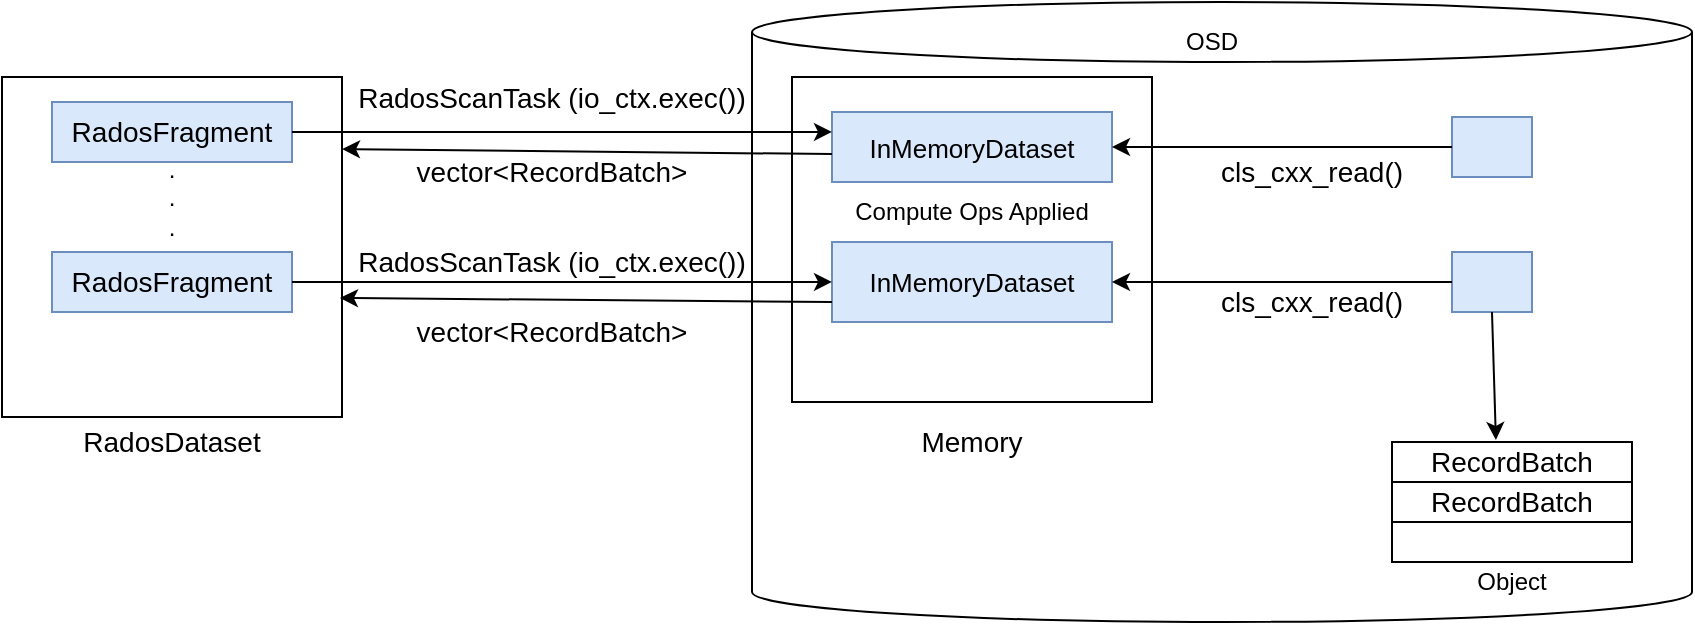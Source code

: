 <mxfile version="13.6.10" type="github">
  <diagram id="15WnuG5AwdH6QXES573Q" name="Page-1">
    <mxGraphModel dx="946" dy="429" grid="1" gridSize="10" guides="1" tooltips="1" connect="1" arrows="1" fold="1" page="1" pageScale="1" pageWidth="1169" pageHeight="827" math="0" shadow="0">
      <root>
        <mxCell id="0" />
        <mxCell id="1" parent="0" />
        <mxCell id="0yRWITcgKIYgQ3G4mCgw-69" value="" style="whiteSpace=wrap;html=1;aspect=fixed;" vertex="1" parent="1">
          <mxGeometry x="465" y="125" width="205" height="205" as="geometry" />
        </mxCell>
        <mxCell id="0yRWITcgKIYgQ3G4mCgw-1" value="" style="whiteSpace=wrap;html=1;aspect=fixed;" vertex="1" parent="1">
          <mxGeometry x="85" y="137.5" width="170" height="170" as="geometry" />
        </mxCell>
        <mxCell id="0yRWITcgKIYgQ3G4mCgw-2" value="" style="whiteSpace=wrap;html=1;aspect=fixed;" vertex="1" parent="1">
          <mxGeometry x="500" y="140" width="170" height="170" as="geometry" />
        </mxCell>
        <mxCell id="0yRWITcgKIYgQ3G4mCgw-3" value="&lt;font style=&quot;font-size: 14px&quot;&gt;RadosFragment&lt;/font&gt;" style="rounded=0;whiteSpace=wrap;html=1;fillColor=#dae8fc;strokeColor=#6c8ebf;" vertex="1" parent="1">
          <mxGeometry x="110" y="150" width="120" height="30" as="geometry" />
        </mxCell>
        <mxCell id="0yRWITcgKIYgQ3G4mCgw-5" value="&lt;font style=&quot;font-size: 14px&quot;&gt;RadosFragment&lt;/font&gt;" style="rounded=0;whiteSpace=wrap;html=1;fillColor=#dae8fc;strokeColor=#6c8ebf;" vertex="1" parent="1">
          <mxGeometry x="110" y="225" width="120" height="30" as="geometry" />
        </mxCell>
        <mxCell id="0yRWITcgKIYgQ3G4mCgw-6" value="&lt;font style=&quot;font-size: 14px&quot;&gt;RadosDataset&lt;/font&gt;" style="text;html=1;strokeColor=none;fillColor=none;align=center;verticalAlign=middle;whiteSpace=wrap;rounded=0;" vertex="1" parent="1">
          <mxGeometry x="150" y="310" width="40" height="20" as="geometry" />
        </mxCell>
        <mxCell id="0yRWITcgKIYgQ3G4mCgw-8" value="&lt;font style=&quot;font-size: 13px&quot;&gt;ARROW CLS&lt;/font&gt;" style="text;html=1;strokeColor=none;fillColor=none;align=center;verticalAlign=middle;whiteSpace=wrap;rounded=0;" vertex="1" parent="1">
          <mxGeometry x="530" y="310" width="110" height="20" as="geometry" />
        </mxCell>
        <mxCell id="0yRWITcgKIYgQ3G4mCgw-10" value="" style="shape=cylinder3;whiteSpace=wrap;html=1;boundedLbl=1;backgroundOutline=1;size=15;" vertex="1" parent="1">
          <mxGeometry x="460" y="100" width="470" height="310" as="geometry" />
        </mxCell>
        <mxCell id="0yRWITcgKIYgQ3G4mCgw-11" value="" style="rounded=0;whiteSpace=wrap;html=1;fillColor=#dae8fc;strokeColor=#6c8ebf;" vertex="1" parent="1">
          <mxGeometry x="810" y="225" width="40" height="30" as="geometry" />
        </mxCell>
        <mxCell id="0yRWITcgKIYgQ3G4mCgw-12" value="" style="rounded=0;whiteSpace=wrap;html=1;fillColor=#dae8fc;strokeColor=#6c8ebf;" vertex="1" parent="1">
          <mxGeometry x="810" y="157.5" width="40" height="30" as="geometry" />
        </mxCell>
        <mxCell id="0yRWITcgKIYgQ3G4mCgw-14" value="" style="rounded=0;whiteSpace=wrap;html=1;" vertex="1" parent="1">
          <mxGeometry x="780" y="320" width="120" height="60" as="geometry" />
        </mxCell>
        <mxCell id="0yRWITcgKIYgQ3G4mCgw-15" value="&lt;font style=&quot;font-size: 14px&quot;&gt;RecordBatch&lt;/font&gt;" style="rounded=0;whiteSpace=wrap;html=1;" vertex="1" parent="1">
          <mxGeometry x="780" y="320" width="120" height="20" as="geometry" />
        </mxCell>
        <mxCell id="0yRWITcgKIYgQ3G4mCgw-16" value="&lt;font style=&quot;font-size: 14px&quot;&gt;RecordBatch&lt;/font&gt;" style="rounded=0;whiteSpace=wrap;html=1;" vertex="1" parent="1">
          <mxGeometry x="780" y="340" width="120" height="20" as="geometry" />
        </mxCell>
        <mxCell id="0yRWITcgKIYgQ3G4mCgw-17" value="Object" style="text;html=1;strokeColor=none;fillColor=none;align=center;verticalAlign=middle;whiteSpace=wrap;rounded=0;" vertex="1" parent="1">
          <mxGeometry x="820" y="380" width="40" height="20" as="geometry" />
        </mxCell>
        <mxCell id="0yRWITcgKIYgQ3G4mCgw-18" value="OSD" style="text;html=1;strokeColor=none;fillColor=none;align=center;verticalAlign=middle;whiteSpace=wrap;rounded=0;" vertex="1" parent="1">
          <mxGeometry x="670" y="110" width="40" height="20" as="geometry" />
        </mxCell>
        <mxCell id="0yRWITcgKIYgQ3G4mCgw-24" value="&lt;font style=&quot;font-size: 14px&quot;&gt;RadosScanTask (io_ctx.exec())&lt;/font&gt;" style="text;html=1;strokeColor=none;fillColor=none;align=center;verticalAlign=middle;whiteSpace=wrap;rounded=0;" vertex="1" parent="1">
          <mxGeometry x="255" y="137.5" width="210" height="20" as="geometry" />
        </mxCell>
        <mxCell id="0yRWITcgKIYgQ3G4mCgw-27" value="&lt;span style=&quot;font-size: 14px&quot;&gt;RadosScanTask (io_ctx.exec())&lt;/span&gt;" style="text;html=1;strokeColor=none;fillColor=none;align=center;verticalAlign=middle;whiteSpace=wrap;rounded=0;" vertex="1" parent="1">
          <mxGeometry x="260" y="220" width="200" height="20" as="geometry" />
        </mxCell>
        <mxCell id="0yRWITcgKIYgQ3G4mCgw-28" style="edgeStyle=orthogonalEdgeStyle;rounded=0;orthogonalLoop=1;jettySize=auto;html=1;exitX=0.5;exitY=1;exitDx=0;exitDy=0;" edge="1" parent="1" source="0yRWITcgKIYgQ3G4mCgw-27" target="0yRWITcgKIYgQ3G4mCgw-27">
          <mxGeometry relative="1" as="geometry" />
        </mxCell>
        <mxCell id="0yRWITcgKIYgQ3G4mCgw-31" value="&lt;span style=&quot;font-size: 14px&quot;&gt;cls_cxx_read()&lt;/span&gt;" style="text;html=1;strokeColor=none;fillColor=none;align=center;verticalAlign=middle;whiteSpace=wrap;rounded=0;rotation=0;" vertex="1" parent="1">
          <mxGeometry x="680" y="175" width="120" height="20" as="geometry" />
        </mxCell>
        <mxCell id="0yRWITcgKIYgQ3G4mCgw-33" value="" style="endArrow=classic;html=1;exitX=0.5;exitY=1;exitDx=0;exitDy=0;entryX=0.433;entryY=-0.05;entryDx=0;entryDy=0;entryPerimeter=0;" edge="1" parent="1" source="0yRWITcgKIYgQ3G4mCgw-11" target="0yRWITcgKIYgQ3G4mCgw-15">
          <mxGeometry width="50" height="50" relative="1" as="geometry">
            <mxPoint x="490" y="330" as="sourcePoint" />
            <mxPoint x="540" y="280" as="targetPoint" />
          </mxGeometry>
        </mxCell>
        <mxCell id="0yRWITcgKIYgQ3G4mCgw-36" value="&lt;font style=&quot;font-size: 14px&quot;&gt;vector&amp;lt;RecordBatch&amp;gt;&lt;/font&gt;" style="text;html=1;strokeColor=none;fillColor=none;align=center;verticalAlign=middle;whiteSpace=wrap;rounded=0;" vertex="1" parent="1">
          <mxGeometry x="340" y="255" width="40" height="20" as="geometry" />
        </mxCell>
        <mxCell id="0yRWITcgKIYgQ3G4mCgw-44" value="&lt;font style=&quot;font-size: 14px&quot;&gt;vector&amp;lt;RecordBatch&amp;gt;&lt;/font&gt;" style="text;html=1;strokeColor=none;fillColor=none;align=center;verticalAlign=middle;whiteSpace=wrap;rounded=0;" vertex="1" parent="1">
          <mxGeometry x="340" y="175" width="40" height="20" as="geometry" />
        </mxCell>
        <mxCell id="0yRWITcgKIYgQ3G4mCgw-49" value="&lt;font style=&quot;font-size: 12px&quot;&gt;.&lt;br&gt;.&lt;br&gt;.&lt;/font&gt;" style="text;html=1;strokeColor=none;fillColor=none;align=center;verticalAlign=middle;whiteSpace=wrap;rounded=0;" vertex="1" parent="1">
          <mxGeometry x="150" y="180" width="40" height="35" as="geometry" />
        </mxCell>
        <mxCell id="0yRWITcgKIYgQ3G4mCgw-66" value="&lt;span style=&quot;font-size: 14px&quot;&gt;cls_cxx_read()&lt;/span&gt;" style="text;html=1;strokeColor=none;fillColor=none;align=center;verticalAlign=middle;whiteSpace=wrap;rounded=0;" vertex="1" parent="1">
          <mxGeometry x="720" y="240" width="40" height="20" as="geometry" />
        </mxCell>
        <mxCell id="0yRWITcgKIYgQ3G4mCgw-70" value="" style="rounded=0;whiteSpace=wrap;html=1;" vertex="1" parent="1">
          <mxGeometry x="480" y="137.5" width="180" height="162.5" as="geometry" />
        </mxCell>
        <mxCell id="0yRWITcgKIYgQ3G4mCgw-50" value="&lt;font style=&quot;font-size: 13px&quot;&gt;InMemoryDataset&lt;/font&gt;" style="rounded=0;whiteSpace=wrap;html=1;fillColor=#dae8fc;strokeColor=#6c8ebf;" vertex="1" parent="1">
          <mxGeometry x="500" y="155" width="140" height="35" as="geometry" />
        </mxCell>
        <mxCell id="0yRWITcgKIYgQ3G4mCgw-51" value="&lt;span&gt;&lt;font style=&quot;font-size: 13px&quot;&gt;InMemoryDataset&lt;/font&gt;&lt;/span&gt;" style="rounded=0;whiteSpace=wrap;html=1;fillColor=#dae8fc;strokeColor=#6c8ebf;" vertex="1" parent="1">
          <mxGeometry x="500" y="220" width="140" height="40" as="geometry" />
        </mxCell>
        <mxCell id="0yRWITcgKIYgQ3G4mCgw-60" value="Compute Ops Applied" style="text;html=1;strokeColor=none;fillColor=none;align=center;verticalAlign=middle;whiteSpace=wrap;rounded=0;" vertex="1" parent="1">
          <mxGeometry x="510" y="195" width="120" height="20" as="geometry" />
        </mxCell>
        <mxCell id="0yRWITcgKIYgQ3G4mCgw-20" value="" style="endArrow=classic;html=1;exitX=1;exitY=0.5;exitDx=0;exitDy=0;entryX=0;entryY=0.147;entryDx=0;entryDy=0;entryPerimeter=0;" edge="1" parent="1" source="0yRWITcgKIYgQ3G4mCgw-3" target="0yRWITcgKIYgQ3G4mCgw-2">
          <mxGeometry width="50" height="50" relative="1" as="geometry">
            <mxPoint x="330" y="165" as="sourcePoint" />
            <mxPoint x="380" y="115" as="targetPoint" />
          </mxGeometry>
        </mxCell>
        <mxCell id="0yRWITcgKIYgQ3G4mCgw-43" value="" style="endArrow=classic;html=1;exitX=0;exitY=0.212;exitDx=0;exitDy=0;exitPerimeter=0;entryX=1;entryY=0.212;entryDx=0;entryDy=0;entryPerimeter=0;" edge="1" parent="1" source="0yRWITcgKIYgQ3G4mCgw-2" target="0yRWITcgKIYgQ3G4mCgw-1">
          <mxGeometry width="50" height="50" relative="1" as="geometry">
            <mxPoint x="490" y="320" as="sourcePoint" />
            <mxPoint x="400" y="320" as="targetPoint" />
          </mxGeometry>
        </mxCell>
        <mxCell id="0yRWITcgKIYgQ3G4mCgw-42" value="" style="endArrow=classic;html=1;" edge="1" parent="1">
          <mxGeometry width="50" height="50" relative="1" as="geometry">
            <mxPoint x="500" y="250" as="sourcePoint" />
            <mxPoint x="254" y="248" as="targetPoint" />
          </mxGeometry>
        </mxCell>
        <mxCell id="0yRWITcgKIYgQ3G4mCgw-41" value="" style="endArrow=classic;html=1;entryX=0;entryY=0.588;entryDx=0;entryDy=0;entryPerimeter=0;exitX=1;exitY=0.5;exitDx=0;exitDy=0;" edge="1" parent="1" source="0yRWITcgKIYgQ3G4mCgw-5" target="0yRWITcgKIYgQ3G4mCgw-2">
          <mxGeometry width="50" height="50" relative="1" as="geometry">
            <mxPoint x="275" y="240" as="sourcePoint" />
            <mxPoint x="325" y="190" as="targetPoint" />
          </mxGeometry>
        </mxCell>
        <mxCell id="0yRWITcgKIYgQ3G4mCgw-58" style="edgeStyle=orthogonalEdgeStyle;rounded=0;orthogonalLoop=1;jettySize=auto;html=1;exitX=0;exitY=0.5;exitDx=0;exitDy=0;entryX=1;entryY=0.5;entryDx=0;entryDy=0;" edge="1" parent="1" source="0yRWITcgKIYgQ3G4mCgw-12" target="0yRWITcgKIYgQ3G4mCgw-50">
          <mxGeometry relative="1" as="geometry" />
        </mxCell>
        <mxCell id="0yRWITcgKIYgQ3G4mCgw-57" style="edgeStyle=orthogonalEdgeStyle;rounded=0;orthogonalLoop=1;jettySize=auto;html=1;exitX=0;exitY=0.5;exitDx=0;exitDy=0;" edge="1" parent="1" source="0yRWITcgKIYgQ3G4mCgw-11" target="0yRWITcgKIYgQ3G4mCgw-51">
          <mxGeometry relative="1" as="geometry" />
        </mxCell>
        <mxCell id="0yRWITcgKIYgQ3G4mCgw-71" value="&lt;font style=&quot;font-size: 14px&quot;&gt;Memory&lt;/font&gt;" style="text;html=1;strokeColor=none;fillColor=none;align=center;verticalAlign=middle;whiteSpace=wrap;rounded=0;" vertex="1" parent="1">
          <mxGeometry x="495" y="310" width="150" height="20" as="geometry" />
        </mxCell>
      </root>
    </mxGraphModel>
  </diagram>
</mxfile>
